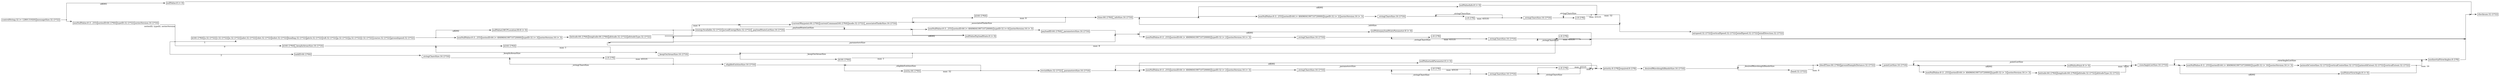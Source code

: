 digraph G {
  rankdir = LR;
  graph [splines=ortho];
  node [shape=plaintext];
  edge [arrowhead=vee];

  n0 [shape=point];
  n1 [shape=point];
  n2 [shape=point];
  n3 [label=<
    <TABLE BORDER="0" CELLBORDER="1" CELLSPACING="0" TOOLTIP="LMCPMessage.lMCPObjectDecode.airVehicleState.entityState.predUnionPayloadState.lMCPPayloadState.packedPayloadState.predUnionpayloadStateParameter.lMCPpayloadStateParameter.packedpayloadStateParameter.packedpayloadStateParameterValue" HREF="#">
      <TR><TD>_stringCharsSize:16 (1*16)</TD></TR>
    </TABLE>
  >];
  n4 [shape=point];
  n5 [shape=point];
  n6 [shape=point];
  n7 [label=<
    <TABLE BORDER="0" CELLBORDER="1" CELLSPACING="0" TOOLTIP="LMCPMessage.lMCPObjectDecode.airVehicleState.entityState.predUnionInfo.lMCPInfo.packedInfo.packedInfoValue" HREF="#">
      <TR><TD>_stringCharsSize:16 (1*16)</TD></TR>
    </TABLE>
  >];
  n8 [shape=point];
  n9 [shape=point];
  n10 [shape=point];
  n11 [label=<
    <TABLE BORDER="0" CELLBORDER="1" CELLSPACING="0" TOOLTIP="LMCPMessage.lMCPObjectDecode.lineSearchTask.searchTask.task" HREF="#">
      <TR><TD>taskID:64 (1*64)</TD></TR>
    </TABLE>
  >];
  n12 [shape=point];
  n13 [label=<
    <TABLE BORDER="0" CELLBORDER="1" CELLSPACING="0" TOOLTIP="LMCPMessage.lMCPObjectDecode.lineSearchTask.searchTask.task.predUniontaskParameter.lMCPtaskParameter.packedtaskParameter.packedtaskParameterValue" HREF="#">
      <TR><TD>_stringCharsSize:16 (1*16)</TD></TR>
    </TABLE>
  >];
  n14 [shape=point];
  n15 [shape=point];
  n16 [shape=point];
  n17 [shape=point];
  n18 [label=<
    <TABLE BORDER="0" CELLBORDER="1" CELLSPACING="0" TOOLTIP="LMCPMessage.lMCPObjectDecode.lineSearchTask" HREF="#">
      <TR><TD>useInertialViewAngles:8 (1*8)</TD></TR>
    </TABLE>
  >];
  n19 [shape=point];
  n20 [label=<
    <TABLE BORDER="0" CELLBORDER="1" CELLSPACING="0" TOOLTIP="LMCPMessage.lMCPObjectDecode.airVehicleState" HREF="#">
      <TR><TD>airspeed:32 (1*32)</TD><TD>verticalSpeed:32 (1*32)</TD><TD>windSpeed:32 (1*32)</TD><TD>windDirection:32 (1*32)</TD></TR>
    </TABLE>
  >];
  n21 [label=<
    <TABLE BORDER="0" CELLBORDER="1" CELLSPACING="0" TOOLTIP="LMCPMessage" HREF="#">
      <TR><TD>checksum:32 (1*32)</TD></TR>
    </TABLE>
  >];
  n22 [label=<
    <TABLE BORDER="0" CELLBORDER="1" CELLSPACING="0" TOOLTIP="LMCPMessage.nullValue" HREF="#">
      <TR><TD>nullValue:8 (= 0)</TD></TR>
    </TABLE>
  >];
  n23 [shape=point];
  n24 [label=<
    <TABLE BORDER="0" CELLBORDER="1" CELLSPACING="0" TOOLTIP="LMCPMessage.lMCPObjectDecode.operatingRegion.id2" HREF="#">
      <TR><TD>id:64 (1*64)</TD></TR>
    </TABLE>
  >];
  n25 [label=<
    <TABLE BORDER="0" CELLBORDER="1" CELLSPACING="0" TOOLTIP="LMCPMessage.lMCPObjectDecode.operatingRegion" HREF="#">
      <TR><TD>id:64 (1*64)</TD><TD>_keepInAreasSize:16 (1*16)</TD></TR>
    </TABLE>
  >];
  n26 [label=<
    <TABLE BORDER="0" CELLBORDER="1" CELLSPACING="0" TOOLTIP="LMCPMessage.lMCPObjectDecode.airVehicleState.entityState" HREF="#">
      <TR><TD>id:64 (1*64)</TD><TD>u:32 (1*32)</TD><TD>v:32 (1*32)</TD><TD>w:32 (1*32)</TD><TD>udot:32 (1*32)</TD><TD>vdot:32 (1*32)</TD><TD>wdot:32 (1*32)</TD><TD>heading:32 (1*32)</TD><TD>pitch:32 (1*32)</TD><TD>roll:32 (1*32)</TD><TD>p:32 (1*32)</TD><TD>q:32 (1*32)</TD><TD>r:32 (1*32)</TD><TD>course:32 (1*32)</TD><TD>groundspeed:32 (1*32)</TD></TR>
    </TABLE>
  >];
  n27 [label=<
    <TABLE BORDER="0" CELLBORDER="1" CELLSPACING="0" TOOLTIP="LMCPMessage.lMCPObjectDecode" HREF="#">
      <TR><TD>nonNullValue:8 (1..255)</TD><TD>seriesID:64 (1*64)</TD><TD>typeID:32 (1*32)</TD><TD>seriesVersion:16 (1*16)</TD></TR>
    </TABLE>
  >];
  n28 [shape=point];
  n29 [label=<
    <TABLE BORDER="0" CELLBORDER="1" CELLSPACING="0" TOOLTIP="LMCPMessage.lMCPObjectDecode.airVehicleState.entityState.lMCPLMCPLocation3D.packedLMCPLocation3D" HREF="#">
      <TR><TD>latitude:64 (1*64)</TD><TD>longitude:64 (1*64)</TD><TD>altitude:32 (1*32)</TD><TD>altitudeType:32 (1*32)</TD></TR>
    </TABLE>
  >];
  n30 [shape=point];
  n31 [label=<
    <TABLE BORDER="0" CELLBORDER="1" CELLSPACING="0" TOOLTIP="LMCPMessage.lMCPObjectDecode.airVehicleState.entityState.lMCPLMCPLocation3D" HREF="#">
      <TR><TD>nonNullValue:8 (1..255)</TD><TD>seriesID:64 (= 4849604199710720000)</TD><TD>typeID:32 (= 3)</TD><TD>seriesVersion:16 (= 3)</TD></TR>
    </TABLE>
  >];
  n32 [label=<
    <TABLE BORDER="0" CELLBORDER="1" CELLSPACING="0" TOOLTIP="LMCPMessage.lMCPObjectDecode.airVehicleState.entityState" HREF="#">
      <TR><TD>energyAvailable:32 (1*32)</TD><TD>actualEnergyRate:32 (1*32)</TD><TD>_payloadStateListSize:16 (1*16)</TD></TR>
    </TABLE>
  >];
  n33 [label=<
    <TABLE BORDER="0" CELLBORDER="1" CELLSPACING="0" TOOLTIP="LMCPMessage.lMCPObjectDecode.airVehicleState.entityState.nullValueLMCPLocation3D" HREF="#">
      <TR><TD>nullValueLMCPLocation3D:8 (= 0)</TD></TR>
    </TABLE>
  >];
  n34 [shape=point];
  n35 [shape=point];
  n36 [shape=point];
  n37 [label=<
    <TABLE BORDER="0" CELLBORDER="1" CELLSPACING="0" TOOLTIP="LMCPMessage.lMCPObjectDecode.airVehicleState.entityState.predUnionPayloadState.lMCPPayloadState" HREF="#">
      <TR><TD>nonNullValue:8 (1..255)</TD><TD>seriesID:64 (= 4849604199710720000)</TD><TD>typeID:32 (= 6)</TD><TD>seriesVersion:16 (= 3)</TD></TR>
    </TABLE>
  >];
  n38 [label=<
    <TABLE BORDER="0" CELLBORDER="1" CELLSPACING="0" TOOLTIP="LMCPMessage.lMCPObjectDecode.airVehicleState.entityState.predUnionPayloadState.nullValuePayloadState" HREF="#">
      <TR><TD>nullValuePayloadState:8 (= 0)</TD></TR>
    </TABLE>
  >];
  n39 [label=<
    <TABLE BORDER="0" CELLBORDER="1" CELLSPACING="0" TOOLTIP="LMCPMessage.lMCPObjectDecode.airVehicleState.entityState" HREF="#">
      <TR><TD>currentWaypoint:64 (1*64)</TD><TD>currentCommand:64 (1*64)</TD><TD>mode:32 (1*32)</TD><TD>_associatedTasksSize:16 (1*16)</TD></TR>
    </TABLE>
  >];
  n40 [shape=point];
  n41 [shape=point];
  n42 [label=<
    <TABLE BORDER="0" CELLBORDER="1" CELLSPACING="0" TOOLTIP="LMCPMessage.lMCPObjectDecode.airVehicleState.entityState.predUnionPayloadState.lMCPPayloadState.packedPayloadState" HREF="#">
      <TR><TD>payloadID:64 (1*64)</TD><TD>_parametersSize:16 (1*16)</TD></TR>
    </TABLE>
  >];
  n43 [label=<
    <TABLE BORDER="0" CELLBORDER="1" CELLSPACING="0" TOOLTIP="LMCPMessage.lMCPObjectDecode.airVehicleState.entityState.predUnionPayloadState.lMCPPayloadState.packedPayloadState.predUnionpayloadStateParameter.nullValuepayloadStateParameter" HREF="#">
      <TR><TD>nullValuepayloadStateParameter:8 (= 0)</TD></TR>
    </TABLE>
  >];
  n44 [label=<
    <TABLE BORDER="0" CELLBORDER="1" CELLSPACING="0" TOOLTIP="LMCPMessage.lMCPObjectDecode.airVehicleState.entityState.predUnionPayloadState.lMCPPayloadState.packedPayloadState.predUnionpayloadStateParameter.lMCPpayloadStateParameter" HREF="#">
      <TR><TD>nonNullValue:8 (1..255)</TD><TD>seriesID:64 (= 4849604199710720000)</TD><TD>typeID:32 (= 2)</TD><TD>seriesVersion:16 (= 3)</TD></TR>
    </TABLE>
  >];
  n45 [label=<
    <TABLE BORDER="0" CELLBORDER="1" CELLSPACING="0" TOOLTIP="LMCPMessage.lMCPObjectDecode.airVehicleState.entityState.predUnionPayloadState.lMCPPayloadState.packedPayloadState.predUnionpayloadStateParameter.lMCPpayloadStateParameter.packedpayloadStateParameter.packedpayloadStateParameterKey" HREF="#">
      <TR><TD>_stringCharsSize:16 (1*16)</TD></TR>
    </TABLE>
  >];
  n46 [shape=point];
  n47 [label=<
    <TABLE BORDER="0" CELLBORDER="1" CELLSPACING="0" TOOLTIP="LMCPMessage.lMCPObjectDecode.airVehicleState.entityState.predUnionPayloadState.lMCPPayloadState.packedPayloadState.predUnionpayloadStateParameter.lMCPpayloadStateParameter.packedpayloadStateParameter.packedpayloadStateParameterKey.c" HREF="#">
      <TR><TD>c:8 (1*8)</TD></TR>
    </TABLE>
  >];
  n48 [shape=point];
  n49 [label=<
    <TABLE BORDER="0" CELLBORDER="1" CELLSPACING="0" TOOLTIP="LMCPMessage.lMCPObjectDecode.airVehicleState.entityState.predUnionPayloadState.lMCPPayloadState.packedPayloadState.predUnionpayloadStateParameter.lMCPpayloadStateParameter.packedpayloadStateParameter.packedpayloadStateParameterValue.c" HREF="#">
      <TR><TD>c:8 (1*8)</TD></TR>
    </TABLE>
  >];
  n50 [shape=point];
  n51 [shape=point];
  n52 [shape=point];
  n53 [label=<
    <TABLE BORDER="0" CELLBORDER="1" CELLSPACING="0" TOOLTIP="LMCPMessage.lMCPObjectDecode.airVehicleState.entityState" HREF="#">
      <TR><TD>time:64 (1*64)</TD><TD>_infoSize:16 (1*16)</TD></TR>
    </TABLE>
  >];
  n54 [label=<
    <TABLE BORDER="0" CELLBORDER="1" CELLSPACING="0" TOOLTIP="LMCPMessage.lMCPObjectDecode.airVehicleState.entityState.predUnionInfo.nullValueInfo" HREF="#">
      <TR><TD>nullValueInfo:8 (= 0)</TD></TR>
    </TABLE>
  >];
  n55 [label=<
    <TABLE BORDER="0" CELLBORDER="1" CELLSPACING="0" TOOLTIP="LMCPMessage.lMCPObjectDecode.airVehicleState.entityState.predUnionInfo.lMCPInfo" HREF="#">
      <TR><TD>nonNullValue:8 (1..255)</TD><TD>seriesID:64 (= 4849604199710720000)</TD><TD>typeID:32 (= 2)</TD><TD>seriesVersion:16 (= 3)</TD></TR>
    </TABLE>
  >];
  n56 [label=<
    <TABLE BORDER="0" CELLBORDER="1" CELLSPACING="0" TOOLTIP="LMCPMessage.lMCPObjectDecode.airVehicleState.entityState.predUnionInfo.lMCPInfo.packedInfo.packedInfoKey" HREF="#">
      <TR><TD>_stringCharsSize:16 (1*16)</TD></TR>
    </TABLE>
  >];
  n57 [shape=point];
  n58 [label=<
    <TABLE BORDER="0" CELLBORDER="1" CELLSPACING="0" TOOLTIP="LMCPMessage.lMCPObjectDecode.airVehicleState.entityState.predUnionInfo.lMCPInfo.packedInfo.packedInfoKey.c" HREF="#">
      <TR><TD>c:8 (1*8)</TD></TR>
    </TABLE>
  >];
  n59 [shape=point];
  n60 [label=<
    <TABLE BORDER="0" CELLBORDER="1" CELLSPACING="0" TOOLTIP="LMCPMessage.lMCPObjectDecode.airVehicleState.entityState.predUnionInfo.lMCPInfo.packedInfo.packedInfoValue.c" HREF="#">
      <TR><TD>c:8 (1*8)</TD></TR>
    </TABLE>
  >];
  n61 [shape=point];
  n62 [label=<
    <TABLE BORDER="0" CELLBORDER="1" CELLSPACING="0" TOOLTIP="LMCPMessage.lMCPObjectDecode.lineSearchTask.searchTask.task" HREF="#">
      <TR><TD>_eligibleEntitiesSize:16 (1*16)</TD></TR>
    </TABLE>
  >];
  n63 [shape=point];
  n64 [label=<
    <TABLE BORDER="0" CELLBORDER="1" CELLSPACING="0" TOOLTIP="LMCPMessage.lMCPObjectDecode.lineSearchTask.searchTask.task.label.c" HREF="#">
      <TR><TD>c:8 (1*8)</TD></TR>
    </TABLE>
  >];
  n65 [shape=point];
  n66 [shape=point];
  n67 [shape=point];
  n68 [shape=point];
  n69 [label=<
    <TABLE BORDER="0" CELLBORDER="1" CELLSPACING="0" TOOLTIP="LMCPMessage.lMCPObjectDecode.lineSearchTask.searchTask.task" HREF="#">
      <TR><TD>revisitRate:32 (1*32)</TD><TD>_parametersSize:16 (1*16)</TD></TR>
    </TABLE>
  >];
  n70 [label=<
    <TABLE BORDER="0" CELLBORDER="1" CELLSPACING="0" TOOLTIP="LMCPMessage.lMCPObjectDecode.lineSearchTask.searchTask.task.predUniontaskParameter.nullValuetaskParameter" HREF="#">
      <TR><TD>nullValuetaskParameter:8 (= 0)</TD></TR>
    </TABLE>
  >];
  n71 [label=<
    <TABLE BORDER="0" CELLBORDER="1" CELLSPACING="0" TOOLTIP="LMCPMessage.lMCPObjectDecode.lineSearchTask.searchTask.task.predUniontaskParameter.lMCPtaskParameter" HREF="#">
      <TR><TD>nonNullValue:8 (1..255)</TD><TD>seriesID:64 (= 4849604199710720000)</TD><TD>typeID:32 (= 2)</TD><TD>seriesVersion:16 (= 3)</TD></TR>
    </TABLE>
  >];
  n72 [label=<
    <TABLE BORDER="0" CELLBORDER="1" CELLSPACING="0" TOOLTIP="LMCPMessage.lMCPObjectDecode.lineSearchTask.searchTask.task" HREF="#">
      <TR><TD>priority:8 (1*8)</TD><TD>required:8 (1*8)</TD></TR>
    </TABLE>
  >];
  n73 [label=<
    <TABLE BORDER="0" CELLBORDER="1" CELLSPACING="0" TOOLTIP="LMCPMessage.lMCPObjectDecode.lineSearchTask.searchTask.task.predUniontaskParameter.lMCPtaskParameter.packedtaskParameter.packedtaskParameterKey" HREF="#">
      <TR><TD>_stringCharsSize:16 (1*16)</TD></TR>
    </TABLE>
  >];
  n74 [shape=point];
  n75 [label=<
    <TABLE BORDER="0" CELLBORDER="1" CELLSPACING="0" TOOLTIP="LMCPMessage.lMCPObjectDecode.lineSearchTask.searchTask.task.predUniontaskParameter.lMCPtaskParameter.packedtaskParameter.packedtaskParameterKey.c" HREF="#">
      <TR><TD>c:8 (1*8)</TD></TR>
    </TABLE>
  >];
  n76 [shape=point];
  n77 [label=<
    <TABLE BORDER="0" CELLBORDER="1" CELLSPACING="0" TOOLTIP="LMCPMessage.lMCPObjectDecode.lineSearchTask.searchTask.task.predUniontaskParameter.lMCPtaskParameter.packedtaskParameter.packedtaskParameterValue.c" HREF="#">
      <TR><TD>c:8 (1*8)</TD></TR>
    </TABLE>
  >];
  n78 [shape=point];
  n79 [shape=point];
  n80 [shape=point];
  n81 [label=<
    <TABLE BORDER="0" CELLBORDER="1" CELLSPACING="0" TOOLTIP="LMCPMessage.lMCPObjectDecode.lineSearchTask" HREF="#">
      <TR><TD>_pointListSize:16 (1*16)</TD></TR>
    </TABLE>
  >];
  n82 [label=<
    <TABLE BORDER="0" CELLBORDER="1" CELLSPACING="0" TOOLTIP="LMCPMessage.lMCPObjectDecode.lineSearchTask.predUnionPoint.nullValuePoint" HREF="#">
      <TR><TD>nullValuePoint:8 (= 0)</TD></TR>
    </TABLE>
  >];
  n83 [label=<
    <TABLE BORDER="0" CELLBORDER="1" CELLSPACING="0" TOOLTIP="LMCPMessage.lMCPObjectDecode.lineSearchTask.predUnionPoint.lMCPPoint" HREF="#">
      <TR><TD>nonNullValue:8 (1..255)</TD><TD>seriesID:64 (= 4849604199710720000)</TD><TD>typeID:32 (= 3)</TD><TD>seriesVersion:16 (= 3)</TD></TR>
    </TABLE>
  >];
  n84 [shape=point];
  n85 [label=<
    <TABLE BORDER="0" CELLBORDER="1" CELLSPACING="0" TOOLTIP="LMCPMessage.lMCPObjectDecode.lineSearchTask.predUnionPoint.lMCPPoint.packedPoint" HREF="#">
      <TR><TD>latitude:64 (1*64)</TD><TD>longitude:64 (1*64)</TD><TD>altitude:32 (1*32)</TD><TD>altitudeType:32 (1*32)</TD></TR>
    </TABLE>
  >];
  n86 [label=<
    <TABLE BORDER="0" CELLBORDER="1" CELLSPACING="0" TOOLTIP="LMCPMessage.lMCPObjectDecode.lineSearchTask" HREF="#">
      <TR><TD>_viewAngleListSize:16 (1*16)</TD></TR>
    </TABLE>
  >];
  n87 [shape=point];
  n88 [shape=point];
  n89 [shape=point];
  n90 [label=<
    <TABLE BORDER="0" CELLBORDER="1" CELLSPACING="0" TOOLTIP="LMCPMessage.lMCPObjectDecode.lineSearchTask.predUnionViewAngle.lMCPViewAngle" HREF="#">
      <TR><TD>nonNullValue:8 (1..255)</TD><TD>seriesID:64 (= 4849604199710720000)</TD><TD>typeID:32 (= 16)</TD><TD>seriesVersion:16 (= 3)</TD></TR>
    </TABLE>
  >];
  n91 [label=<
    <TABLE BORDER="0" CELLBORDER="1" CELLSPACING="0" TOOLTIP="LMCPMessage.lMCPObjectDecode.lineSearchTask.predUnionViewAngle.nullValueViewAngle" HREF="#">
      <TR><TD>nullValueViewAngle:8 (= 0)</TD></TR>
    </TABLE>
  >];
  n92 [shape=point];
  n93 [label=<
    <TABLE BORDER="0" CELLBORDER="1" CELLSPACING="0" TOOLTIP="LMCPMessage.lMCPObjectDecode.lineSearchTask.predUnionViewAngle.lMCPViewAngle.packedViewAngle" HREF="#">
      <TR><TD>azimuthCenterline:32 (1*32)</TD><TD>verticalCenterline:32 (1*32)</TD><TD>azimuthExtent:32 (1*32)</TD><TD>verticalExtent:32 (1*32)</TD></TR>
    </TABLE>
  >];
  n94 [label=<
    <TABLE BORDER="0" CELLBORDER="1" CELLSPACING="0" TOOLTIP="LMCPMessage" HREF="#">
      <TR><TD>controlString:32 (= 1280131920)</TD><TD>messageSize:32 (1*32)</TD></TR>
    </TABLE>
  >];
  n95 [shape=point];
  n96 [shape=point];
  n97 [label=<
    <TABLE BORDER="0" CELLBORDER="1" CELLSPACING="0" TOOLTIP="LMCPMessage.lMCPObjectDecode.operatingRegion.id" HREF="#">
      <TR><TD>id:64 (1*64)</TD></TR>
    </TABLE>
  >];
  n98 [shape=point];
  n99 [label=<
    <TABLE BORDER="0" CELLBORDER="1" CELLSPACING="0" TOOLTIP="LMCPMessage.lMCPObjectDecode.operatingRegion" HREF="#">
      <TR><TD>_keepOutAreasSize:16 (1*16)</TD></TR>
    </TABLE>
  >];
  n100 [shape=point];
  n101 [label=<
    <TABLE BORDER="0" CELLBORDER="1" CELLSPACING="0" TOOLTIP="LMCPMessage.lMCPObjectDecode.airVehicleState.entityState.id" HREF="#">
      <TR><TD>id:64 (1*64)</TD></TR>
    </TABLE>
  >];
  n102 [shape=point];
  n103 [label=<
    <TABLE BORDER="0" CELLBORDER="1" CELLSPACING="0" TOOLTIP="LMCPMessage.lMCPObjectDecode.lineSearchTask.searchTask.task.label" HREF="#">
      <TR><TD>_stringCharsSize:16 (1*16)</TD></TR>
    </TABLE>
  >];
  n104 [label=<
    <TABLE BORDER="0" CELLBORDER="1" CELLSPACING="0" TOOLTIP="LMCPMessage.lMCPObjectDecode.lineSearchTask.searchTask.task.entity" HREF="#">
      <TR><TD>entity:64 (1*64)</TD></TR>
    </TABLE>
  >];
  n105 [shape=point];
  n106 [label=<
    <TABLE BORDER="0" CELLBORDER="1" CELLSPACING="0" TOOLTIP="LMCPMessage.lMCPObjectDecode.lineSearchTask.searchTask" HREF="#">
      <TR><TD>_desiredWavelengthBandsSize:16 (1*16)</TD></TR>
    </TABLE>
  >];
  n107 [shape=point];
  n108 [label=<
    <TABLE BORDER="0" CELLBORDER="1" CELLSPACING="0" TOOLTIP="LMCPMessage.lMCPObjectDecode.lineSearchTask.searchTask.band" HREF="#">
      <TR><TD>band:32 (1*32)</TD></TR>
    </TABLE>
  >];
  n109 [shape=point];
  n110 [label=<
    <TABLE BORDER="0" CELLBORDER="1" CELLSPACING="0" TOOLTIP="LMCPMessage.lMCPObjectDecode.lineSearchTask.searchTask" HREF="#">
      <TR><TD>dwellTime:64 (1*64)</TD><TD>groundSampleDistance:32 (1*32)</TD></TR>
    </TABLE>
  >];

  n38 -> n1 [arrowhead=none];
  n0 -> n1;
  n2 -> n3;
  n4 -> n5;
  n43 -> n5 [arrowhead=none];
  n6 -> n7;
  n8 -> n9;
  n54 -> n9 [arrowhead=none];
  n10 -> n11 [xlabel="2"];
  n12 -> n13;
  n70 -> n15 [arrowhead=none];
  n14 -> n15;
  n16 -> n17;
  n22 -> n17 [arrowhead=none];
  n18 -> n16 [arrowhead=none];
  n20 -> n16 [arrowhead=none];
  n19 -> n16;
  n17 -> n21;
  n99 -> n23 [arrowhead=none];
  n19 -> n23 [xlabel="_keepOutAreasSize", tooltip="l => conversions.U16.toZ(l)", href="#"];
  n24 -> n19 [arrowhead=none, xlabel="max: 1"];
  n10 -> n25 [xlabel="0"];
  n10 -> n26 [xlabel="1"];
  n27 -> n10 [arrowhead=none, xlabel="seriesID, typeID, seriesVersion", tooltip="n => n match {&#013;// OperatingRegion (see ./afrl/cmasi/afrlcmasiOperatingRegion.cpp)&#013;case (CMASISeriesID, OPERATINGREGION, CMASISeriesVersion) => 0&#013;// AirVehicleState (see ./afrl/cmasi/afrlcmasiAirVehicleState.cpp)&#013;case (CMASISeriesID, AIRVEHICLESTATE, CMASISeriesVersion) => 1&#013;// LineSearchTask (see ./afrl/cmasi/afrlcmasiLineSearchTask.cpp)&#013;case (CMASISeriesID, LINESEARCHTASK, CMASISeriesVersion) => 2&#013;case (_, _, _) => -1&#013;}", href="#"];
  n26 -> n28 [arrowhead=none];
  n29 -> n30 [arrowhead=none];
  n33 -> n30 [arrowhead=none];
  n31 -> n29;
  n30 -> n32;
  n34 -> n35;
  n32 -> n34 [arrowhead=none];
  n36 -> n34 [xlabel="_payloadStateListSize", tooltip="l => conversions.U16.toZ(l)", href="#"];
  n35 -> n37 [xlabel=""];
  n35 -> n38 [xlabel="u8[00]"];
  n1 -> n36 [xlabel="max: 8"];
  n36 -> n39;
  n42 -> n40 [arrowhead=none];
  n0 -> n40 [xlabel="_parametersSize", tooltip="l => conversions.U16.toZ(l)", href="#"];
  n5 -> n0 [xlabel="max: 8"];
  n40 -> n41;
  n41 -> n43 [xlabel="u8[00]"];
  n41 -> n44 [xlabel=""];
  n44 -> n45;
  n45 -> n46 [arrowhead=none];
  n2 -> n46 [xlabel="_stringCharsSize", tooltip="l => conversions.U16.toZ(l)", href="#"];
  n47 -> n2 [arrowhead=none, xlabel="max: 65535"];
  n4 -> n48 [xlabel="_stringCharsSize", tooltip="l => conversions.U16.toZ(l)", href="#"];
  n3 -> n48 [arrowhead=none];
  n49 -> n4 [arrowhead=none, xlabel="max: 65535"];
  n53 -> n51 [arrowhead=none];
  n50 -> n51 [xlabel="_infoSize", tooltip="l => conversions.U16.toZ(l)", href="#"];
  n50 -> n20;
  n9 -> n50 [xlabel="max: 32"];
  n51 -> n52;
  n52 -> n54 [xlabel="u8[00]"];
  n52 -> n55 [xlabel=""];
  n55 -> n56;
  n56 -> n57 [arrowhead=none];
  n6 -> n57 [xlabel="_stringCharsSize", tooltip="l => conversions.U16.toZ(l)", href="#"];
  n58 -> n6 [arrowhead=none, xlabel="max: 65535"];
  n8 -> n59 [xlabel="_stringCharsSize", tooltip="l => conversions.U16.toZ(l)", href="#"];
  n7 -> n59 [arrowhead=none];
  n60 -> n8 [arrowhead=none, xlabel="max: 65535"];
  n61 -> n62;
  n103 -> n63 [arrowhead=none];
  n61 -> n63 [xlabel="_stringCharsSize", tooltip="l => conversions.U16.toZ(l)", href="#"];
  n64 -> n61 [arrowhead=none, xlabel="max: 65535"];
  n105 -> n65 [xlabel="_eligibleEntitiesSize", tooltip="l => conversions.U16.toZ(l)", href="#"];
  n62 -> n65 [arrowhead=none];
  n66 -> n67;
  n69 -> n66 [arrowhead=none];
  n68 -> n66 [xlabel="_parametersSize", tooltip="l => conversions.U16.toZ(l)", href="#"];
  n67 -> n70 [xlabel="u8[00]"];
  n67 -> n71 [xlabel=""];
  n15 -> n68 [xlabel="max: 8"];
  n68 -> n72;
  n71 -> n73;
  n12 -> n74 [xlabel="_stringCharsSize", tooltip="l => conversions.U16.toZ(l)", href="#"];
  n73 -> n74 [arrowhead=none];
  n75 -> n12 [arrowhead=none, xlabel="max: 65535"];
  n13 -> n76 [arrowhead=none];
  n14 -> n76 [xlabel="_stringCharsSize", tooltip="l => conversions.U16.toZ(l)", href="#"];
  n77 -> n14 [arrowhead=none, xlabel="max: 65535"];
  n78 -> n79;
  n80 -> n78 [xlabel="_pointListSize", tooltip="l => conversions.U16.toZ(l)", href="#"];
  n81 -> n78 [arrowhead=none];
  n79 -> n82 [xlabel="u8[00]"];
  n79 -> n83 [xlabel=""];
  n84 -> n80 [xlabel="max: 1024"];
  n82 -> n84 [arrowhead=none];
  n85 -> n84 [arrowhead=none];
  n80 -> n86;
  n83 -> n85;
  n87 -> n88;
  n86 -> n87 [arrowhead=none];
  n89 -> n87 [xlabel="_viewAngleListSize", tooltip="l => conversions.U16.toZ(l)", href="#"];
  n88 -> n90 [xlabel=""];
  n88 -> n91 [xlabel="u8[00]"];
  n92 -> n89 [xlabel="max: 16"];
  n93 -> n92 [arrowhead=none];
  n91 -> n92 [arrowhead=none];
  n89 -> n18;
  n90 -> n93;
  n94 -> n95 [arrowhead=none];
  n95 -> n22 [xlabel="u8[00]"];
  n95 -> n27 [xlabel=""];
  n25 -> n96 [arrowhead=none];
  n98 -> n96 [xlabel="_keepInAreasSize", tooltip="l => conversions.U16.toZ(l)", href="#"];
  n96 -> n97;
  n97 -> n98 [arrowhead=none, xlabel="max: 1"];
  n98 -> n99;
  n23 -> n24;
  n28 -> n33 [xlabel="u8[00]"];
  n28 -> n31 [xlabel=""];
  n102 -> n100 [xlabel="_associatedTasksSize", tooltip="l => conversions.U16.toZ(l)", href="#"];
  n39 -> n100 [arrowhead=none];
  n100 -> n101;
  n37 -> n42;
  n46 -> n47;
  n48 -> n49;
  n101 -> n102 [arrowhead=none, xlabel="max: 8"];
  n102 -> n53;
  n57 -> n58;
  n59 -> n60;
  n11 -> n103;
  n63 -> n64;
  n65 -> n104;
  n104 -> n105 [arrowhead=none, xlabel="max: 32"];
  n105 -> n69;
  n72 -> n106;
  n106 -> n107 [arrowhead=none];
  n109 -> n107 [xlabel="_desiredWavelengthBandsSize", tooltip="l => conversions.U16.toZ(l)", href="#"];
  n74 -> n75;
  n76 -> n77;
  n107 -> n108;
  n108 -> n109 [arrowhead=none, xlabel="max: 8"];
  n109 -> n110;
  n110 -> n81;
}